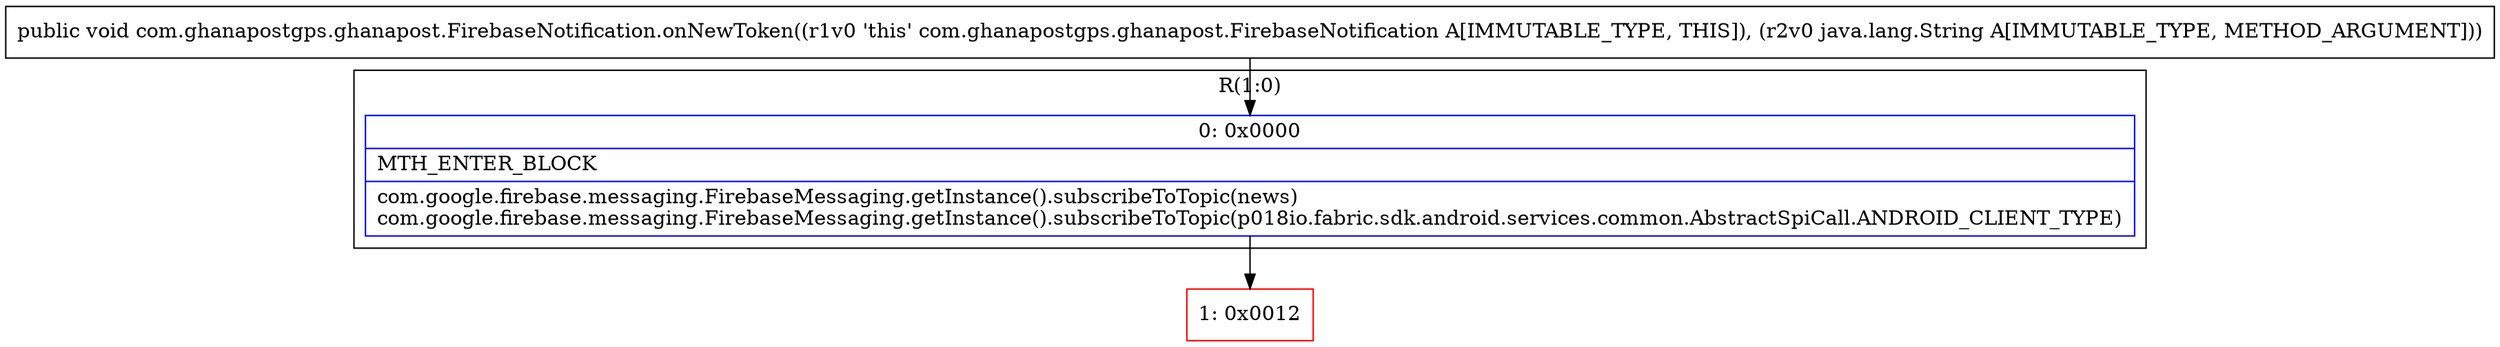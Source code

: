digraph "CFG forcom.ghanapostgps.ghanapost.FirebaseNotification.onNewToken(Ljava\/lang\/String;)V" {
subgraph cluster_Region_856310207 {
label = "R(1:0)";
node [shape=record,color=blue];
Node_0 [shape=record,label="{0\:\ 0x0000|MTH_ENTER_BLOCK\l|com.google.firebase.messaging.FirebaseMessaging.getInstance().subscribeToTopic(news)\lcom.google.firebase.messaging.FirebaseMessaging.getInstance().subscribeToTopic(p018io.fabric.sdk.android.services.common.AbstractSpiCall.ANDROID_CLIENT_TYPE)\l}"];
}
Node_1 [shape=record,color=red,label="{1\:\ 0x0012}"];
MethodNode[shape=record,label="{public void com.ghanapostgps.ghanapost.FirebaseNotification.onNewToken((r1v0 'this' com.ghanapostgps.ghanapost.FirebaseNotification A[IMMUTABLE_TYPE, THIS]), (r2v0 java.lang.String A[IMMUTABLE_TYPE, METHOD_ARGUMENT])) }"];
MethodNode -> Node_0;
Node_0 -> Node_1;
}

